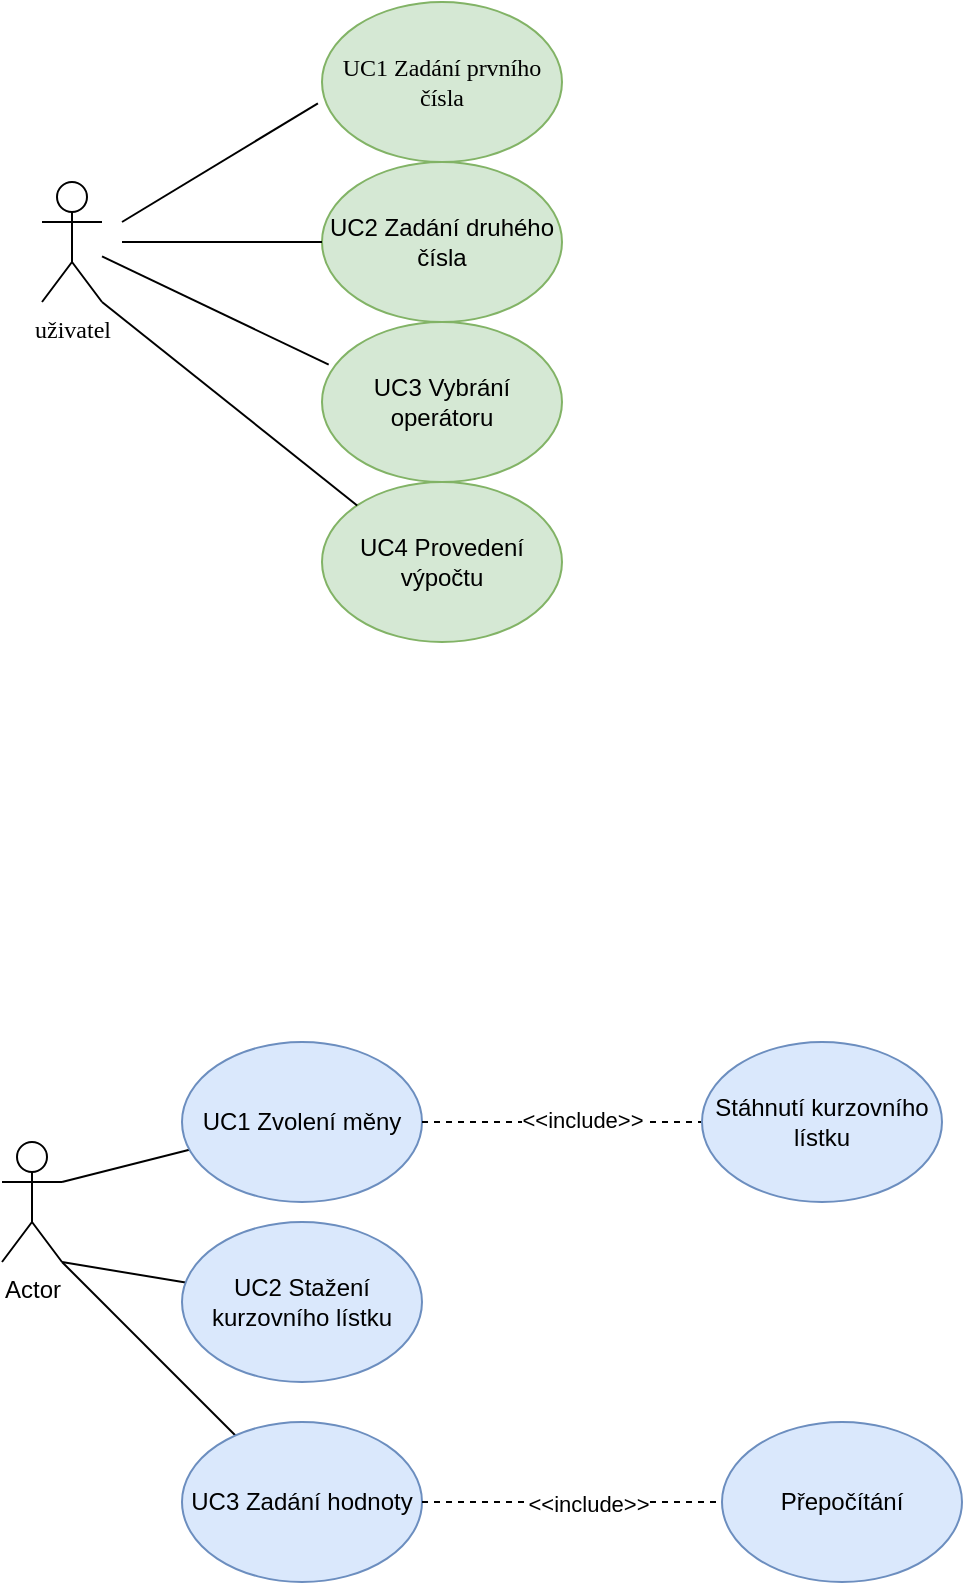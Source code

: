 <mxfile version="24.6.0" type="github">
  <diagram name="Stránka-1" id="oZLOpLgji4Mf-mIsEEb-">
    <mxGraphModel dx="794" dy="454" grid="1" gridSize="10" guides="1" tooltips="1" connect="1" arrows="1" fold="1" page="1" pageScale="1" pageWidth="827" pageHeight="1169" math="0" shadow="0">
      <root>
        <mxCell id="0" />
        <mxCell id="1" parent="0" />
        <mxCell id="irylPPjTzyN2LgkY4Rvd-1" value="UC2 Zadání druhého čísla" style="ellipse;whiteSpace=wrap;html=1;fillColor=#d5e8d4;strokeColor=#82b366;" vertex="1" parent="1">
          <mxGeometry x="210" y="90" width="120" height="80" as="geometry" />
        </mxCell>
        <mxCell id="irylPPjTzyN2LgkY4Rvd-8" value="uživatel" style="shape=umlActor;verticalLabelPosition=bottom;verticalAlign=top;html=1;outlineConnect=0;fontFamily=Verdana;" vertex="1" parent="1">
          <mxGeometry x="70" y="100" width="30" height="60" as="geometry" />
        </mxCell>
        <mxCell id="irylPPjTzyN2LgkY4Rvd-12" value="" style="endArrow=none;html=1;rounded=0;entryX=0;entryY=0.5;entryDx=0;entryDy=0;" edge="1" parent="1" target="irylPPjTzyN2LgkY4Rvd-1">
          <mxGeometry width="50" height="50" relative="1" as="geometry">
            <mxPoint x="110" y="130" as="sourcePoint" />
            <mxPoint x="430" y="230" as="targetPoint" />
            <Array as="points" />
          </mxGeometry>
        </mxCell>
        <mxCell id="irylPPjTzyN2LgkY4Rvd-13" value="UC1 Zadání prvního čísla" style="ellipse;whiteSpace=wrap;html=1;fillColor=#d5e8d4;strokeColor=#82b366;fontFamily=Verdana;" vertex="1" parent="1">
          <mxGeometry x="210" y="10" width="120" height="80" as="geometry" />
        </mxCell>
        <mxCell id="irylPPjTzyN2LgkY4Rvd-14" value="" style="endArrow=none;html=1;rounded=0;entryX=-0.017;entryY=0.633;entryDx=0;entryDy=0;entryPerimeter=0;" edge="1" parent="1" target="irylPPjTzyN2LgkY4Rvd-13">
          <mxGeometry width="50" height="50" relative="1" as="geometry">
            <mxPoint x="110" y="120" as="sourcePoint" />
            <mxPoint x="430" y="230" as="targetPoint" />
          </mxGeometry>
        </mxCell>
        <mxCell id="irylPPjTzyN2LgkY4Rvd-15" value="UC3 Vybrání operátoru" style="ellipse;whiteSpace=wrap;html=1;fillColor=#d5e8d4;strokeColor=#82b366;" vertex="1" parent="1">
          <mxGeometry x="210" y="170" width="120" height="80" as="geometry" />
        </mxCell>
        <mxCell id="irylPPjTzyN2LgkY4Rvd-16" value="" style="endArrow=none;html=1;rounded=0;entryX=0.028;entryY=0.267;entryDx=0;entryDy=0;entryPerimeter=0;" edge="1" parent="1" source="irylPPjTzyN2LgkY4Rvd-8" target="irylPPjTzyN2LgkY4Rvd-15">
          <mxGeometry width="50" height="50" relative="1" as="geometry">
            <mxPoint x="90" y="140" as="sourcePoint" />
            <mxPoint x="220" y="190" as="targetPoint" />
          </mxGeometry>
        </mxCell>
        <mxCell id="irylPPjTzyN2LgkY4Rvd-17" value="UC4 Provedení výpočtu" style="ellipse;whiteSpace=wrap;html=1;fillColor=#d5e8d4;strokeColor=#82b366;" vertex="1" parent="1">
          <mxGeometry x="210" y="250" width="120" height="80" as="geometry" />
        </mxCell>
        <mxCell id="irylPPjTzyN2LgkY4Rvd-18" value="" style="endArrow=none;html=1;rounded=0;entryX=0;entryY=0;entryDx=0;entryDy=0;exitX=1;exitY=1;exitDx=0;exitDy=0;exitPerimeter=0;" edge="1" parent="1" source="irylPPjTzyN2LgkY4Rvd-8" target="irylPPjTzyN2LgkY4Rvd-17">
          <mxGeometry width="50" height="50" relative="1" as="geometry">
            <mxPoint x="100" y="150" as="sourcePoint" />
            <mxPoint x="240" y="270" as="targetPoint" />
          </mxGeometry>
        </mxCell>
        <mxCell id="irylPPjTzyN2LgkY4Rvd-19" value="Actor" style="shape=umlActor;verticalLabelPosition=bottom;verticalAlign=top;html=1;outlineConnect=0;" vertex="1" parent="1">
          <mxGeometry x="50" y="580" width="30" height="60" as="geometry" />
        </mxCell>
        <mxCell id="irylPPjTzyN2LgkY4Rvd-20" value="" style="endArrow=none;html=1;rounded=0;exitX=1;exitY=0.333;exitDx=0;exitDy=0;exitPerimeter=0;" edge="1" parent="1" source="irylPPjTzyN2LgkY4Rvd-19" target="irylPPjTzyN2LgkY4Rvd-21">
          <mxGeometry width="50" height="50" relative="1" as="geometry">
            <mxPoint x="280" y="590" as="sourcePoint" />
            <mxPoint x="160" y="570" as="targetPoint" />
          </mxGeometry>
        </mxCell>
        <mxCell id="irylPPjTzyN2LgkY4Rvd-21" value="UC1 Zvolení měny" style="ellipse;whiteSpace=wrap;html=1;fillColor=#dae8fc;strokeColor=#6c8ebf;" vertex="1" parent="1">
          <mxGeometry x="140" y="530" width="120" height="80" as="geometry" />
        </mxCell>
        <mxCell id="irylPPjTzyN2LgkY4Rvd-25" value="" style="endArrow=none;html=1;rounded=0;exitX=1;exitY=1;exitDx=0;exitDy=0;exitPerimeter=0;" edge="1" parent="1" source="irylPPjTzyN2LgkY4Rvd-19" target="irylPPjTzyN2LgkY4Rvd-26">
          <mxGeometry width="50" height="50" relative="1" as="geometry">
            <mxPoint x="280" y="590" as="sourcePoint" />
            <mxPoint x="140" y="650" as="targetPoint" />
          </mxGeometry>
        </mxCell>
        <mxCell id="irylPPjTzyN2LgkY4Rvd-26" value="UC2 Stažení kurzovního lístku" style="ellipse;whiteSpace=wrap;html=1;fillColor=#dae8fc;strokeColor=#6c8ebf;" vertex="1" parent="1">
          <mxGeometry x="140" y="620" width="120" height="80" as="geometry" />
        </mxCell>
        <mxCell id="irylPPjTzyN2LgkY4Rvd-27" value="" style="endArrow=none;html=1;rounded=0;exitX=1;exitY=1;exitDx=0;exitDy=0;exitPerimeter=0;" edge="1" parent="1" source="irylPPjTzyN2LgkY4Rvd-19" target="irylPPjTzyN2LgkY4Rvd-28">
          <mxGeometry width="50" height="50" relative="1" as="geometry">
            <mxPoint x="280" y="590" as="sourcePoint" />
            <mxPoint x="140" y="740" as="targetPoint" />
          </mxGeometry>
        </mxCell>
        <mxCell id="irylPPjTzyN2LgkY4Rvd-28" value="UC3 Zadání hodnoty" style="ellipse;whiteSpace=wrap;html=1;fillColor=#dae8fc;strokeColor=#6c8ebf;" vertex="1" parent="1">
          <mxGeometry x="140" y="720" width="120" height="80" as="geometry" />
        </mxCell>
        <mxCell id="irylPPjTzyN2LgkY4Rvd-30" value="Přepočítání" style="ellipse;whiteSpace=wrap;html=1;fillColor=#dae8fc;strokeColor=#6c8ebf;" vertex="1" parent="1">
          <mxGeometry x="410" y="720" width="120" height="80" as="geometry" />
        </mxCell>
        <mxCell id="irylPPjTzyN2LgkY4Rvd-31" value="&amp;lt;&amp;lt;" style="endArrow=none;dashed=1;html=1;rounded=0;exitX=1;exitY=0.5;exitDx=0;exitDy=0;" edge="1" parent="1" source="irylPPjTzyN2LgkY4Rvd-21" target="irylPPjTzyN2LgkY4Rvd-32">
          <mxGeometry width="50" height="50" relative="1" as="geometry">
            <mxPoint x="280" y="710" as="sourcePoint" />
            <mxPoint x="330" y="570" as="targetPoint" />
          </mxGeometry>
        </mxCell>
        <mxCell id="irylPPjTzyN2LgkY4Rvd-33" value="&amp;lt;&amp;lt;include&amp;gt;&amp;gt;" style="edgeLabel;html=1;align=center;verticalAlign=middle;resizable=0;points=[];" vertex="1" connectable="0" parent="irylPPjTzyN2LgkY4Rvd-31">
          <mxGeometry x="0.133" y="1" relative="1" as="geometry">
            <mxPoint as="offset" />
          </mxGeometry>
        </mxCell>
        <mxCell id="irylPPjTzyN2LgkY4Rvd-32" value="Stáhnutí kurzovního lístku" style="ellipse;whiteSpace=wrap;html=1;fillColor=#dae8fc;strokeColor=#6c8ebf;" vertex="1" parent="1">
          <mxGeometry x="400" y="530" width="120" height="80" as="geometry" />
        </mxCell>
        <mxCell id="irylPPjTzyN2LgkY4Rvd-34" value="&amp;lt;&amp;lt;" style="endArrow=none;dashed=1;html=1;rounded=0;exitX=1;exitY=0.5;exitDx=0;exitDy=0;entryX=0;entryY=0.5;entryDx=0;entryDy=0;" edge="1" parent="1" source="irylPPjTzyN2LgkY4Rvd-28" target="irylPPjTzyN2LgkY4Rvd-30">
          <mxGeometry width="50" height="50" relative="1" as="geometry">
            <mxPoint x="280" y="710" as="sourcePoint" />
            <mxPoint x="330" y="660" as="targetPoint" />
          </mxGeometry>
        </mxCell>
        <mxCell id="irylPPjTzyN2LgkY4Rvd-35" value="&amp;lt;&amp;lt;include&amp;gt;&amp;gt;" style="edgeLabel;html=1;align=center;verticalAlign=middle;resizable=0;points=[];" vertex="1" connectable="0" parent="irylPPjTzyN2LgkY4Rvd-34">
          <mxGeometry x="0.098" y="-1" relative="1" as="geometry">
            <mxPoint as="offset" />
          </mxGeometry>
        </mxCell>
      </root>
    </mxGraphModel>
  </diagram>
</mxfile>
